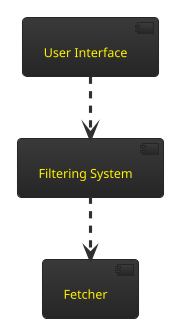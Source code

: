 -- Created with https://plantuml-editor.kkeisuke.dev/

@startuml

!theme black-knight

[User Interface]..>[Filtering System]
[Filtering System]..>[Fetcher]


@enduml
